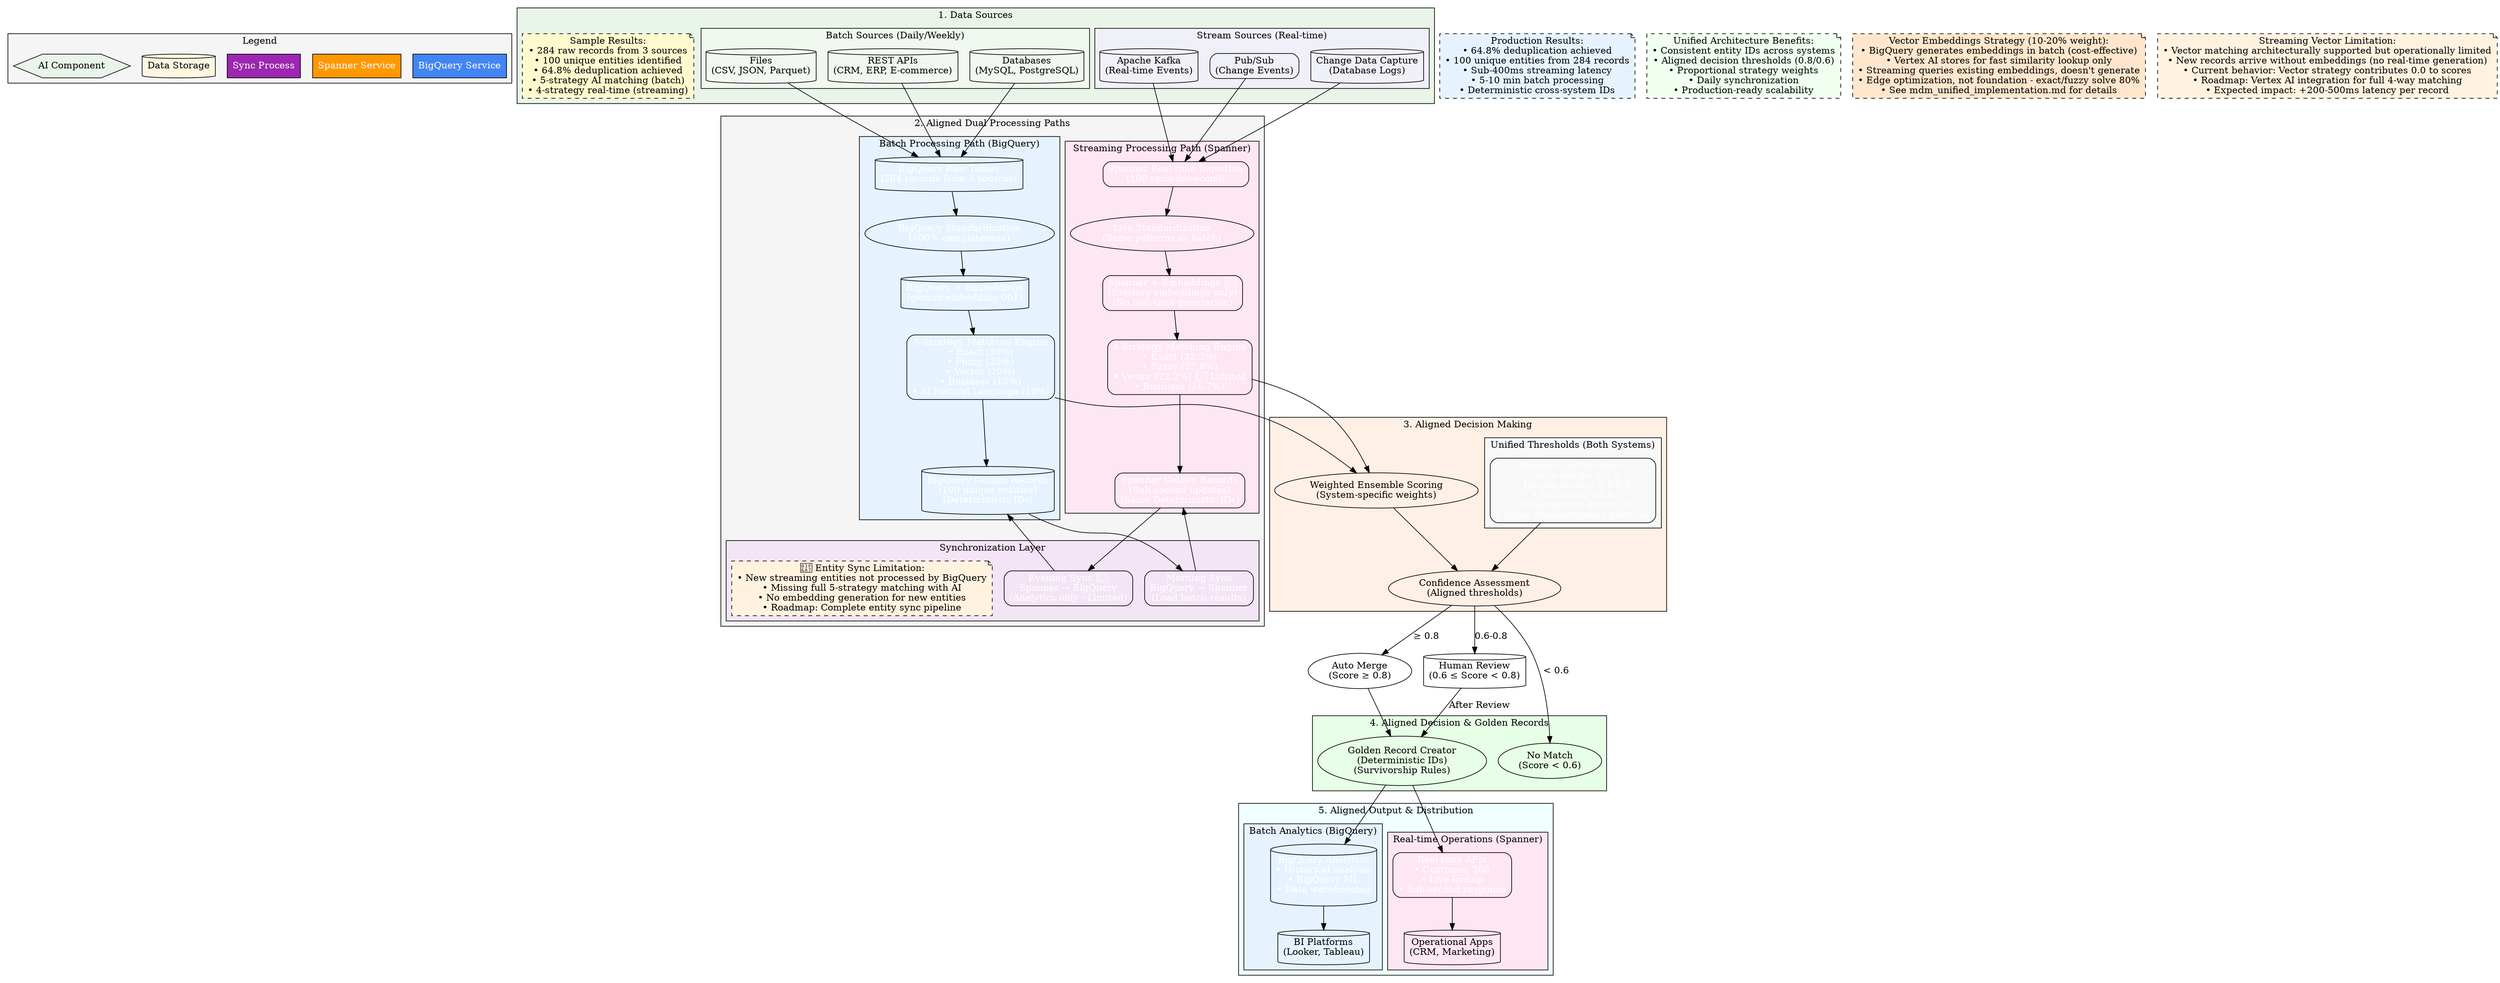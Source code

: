 digraph Unified_MDM_Architecture {
  rankdir=TB;
  node [shape=box, style=rounded];
  compound=true;

  subgraph cluster_legend {
    label = "Legend";
    style=filled;
    fillcolor="#F5F5F5";
    BigQuery_Service [label="BigQuery Service", fillcolor="#4285f4", fontcolor="white", style="filled,solid"];
    Spanner_Service [label="Spanner Service", fillcolor="#ff9800", fontcolor="white", style="filled,solid"];
    Sync_Process [label="Sync Process", fillcolor="#9c27b0", fontcolor="white", style="filled,solid"];
    Data_Storage [label="Data Storage", shape=cylinder, fillcolor="#FFF8E1", style="filled,solid"];
    AI_Component [label="AI Component", shape=hexagon, fillcolor="#E8F5E8", style="filled,solid"];
  }

  subgraph cluster_data_sources {
    label = "1. Data Sources";
    bgcolor="#E8F5E8";

    subgraph cluster_batch_sources {
      label = "Batch Sources (Daily/Weekly)";
      bgcolor="#F0F8F0";
      Files [label="Files\n(CSV, JSON, Parquet)", shape=cylinder, fillcolor="#FFF8E1"];
      APIs [label="REST APIs\n(CRM, ERP, E-commerce)", shape=cylinder, fillcolor="#FFF8E1"];
      Databases [label="Databases\n(MySQL, PostgreSQL)", shape=cylinder, fillcolor="#FFF8E1"];
    }

    subgraph cluster_stream_sources {
      label = "Stream Sources (Real-time)";
      bgcolor="#F0F0F8";
      Kafka [label="Apache Kafka\n(Real-time Events)", shape=cylinder, fillcolor="#FFF8E1"];
      PubSub [label="Pub/Sub\n(Change Events)", fillcolor="#E1F5FE"];
      CDC [label="Change Data Capture\n(Database Logs)", shape=cylinder, fillcolor="#FFF8E1"];
    }

    // Sample entity data with actual results
    Sample_Entity [label="Sample Results:\n• 284 raw records from 3 sources\n• 100 unique entities identified\n• 64.8% deduplication achieved\n• 5-strategy AI matching (batch)\n• 4-strategy real-time (streaming)",
                   shape=note, fillcolor="#FFFACD", style="filled,dashed"];
  }

  subgraph cluster_processing_paths {
    label = "2. Aligned Dual Processing Paths";
    bgcolor="#F5F5F5";

    subgraph cluster_batch_path {
      label = "Batch Processing Path (BigQuery)";
      bgcolor="#E6F3FF";

      // Batch ingestion
      BQ_Raw [label="BigQuery Raw Tables\n(284 records from 3 sources)", shape=cylinder, fillcolor="#4285f4", fontcolor="white"];
      BQ_Standardization [label="BigQuery Standardization\n(100% completeness)", shape=ellipse, fillcolor="#4285f4", fontcolor="white"];
      BQ_Embeddings [label="BigQuery + Embeddings\n(gemini-embedding-001)", shape=cylinder, fillcolor="#4285f4", fontcolor="white"];

      // 5-Strategy Matching
      BQ_5_Strategy [label="5-Strategy Matching Engine\n• Exact (30%)\n• Fuzzy (25%)\n• Vector (20%)\n• Business (15%)\n• AI Natural Language (10%)", fillcolor="#4285f4", fontcolor="white"];

      BQ_Golden [label="BigQuery Golden Records\n(100 unique entities)\n(Deterministic IDs)", shape=cylinder, fillcolor="#4285f4", fontcolor="white"];

      // Flow
      Files -> BQ_Raw;
      APIs -> BQ_Raw;
      Databases -> BQ_Raw;
      BQ_Raw -> BQ_Standardization;
      BQ_Standardization -> BQ_Embeddings;
      BQ_Embeddings -> BQ_5_Strategy;
      BQ_5_Strategy -> BQ_Golden;
    }

    subgraph cluster_stream_path {
      label = "Streaming Processing Path (Spanner)";
      bgcolor="#FFE6F3";

      // Stream ingestion
      SP_Ingest [label="Spanner Real-time Ingestion\n(100 records/second)", fillcolor="#ff9800", fontcolor="white"];
      SP_Standardization [label="Live Standardization\n(Same patterns as batch)", shape=ellipse, fillcolor="#ff9800", fontcolor="white"];
      SP_Embeddings [label="Spanner + Embeddings 🚧\n(Existing embeddings only)\n(No real-time generation)", fillcolor="#ff9800", fontcolor="white"];

      // 4-Strategy Matching (proportionally adjusted)
      SP_4_Strategy [label="4-Strategy Matching Engine\n• Exact (33.3%)\n• Fuzzy (27.8%)\n• Vector (22.2%) 🚧 Limited\n• Business (16.7%)", fillcolor="#ff9800", fontcolor="white"];

      SP_Golden [label="Spanner Golden Records\n(Sub-second updates)\n(Same Deterministic IDs)", fillcolor="#ff9800", fontcolor="white"];

      // Flow
      Kafka -> SP_Ingest;
      PubSub -> SP_Ingest;
      CDC -> SP_Ingest;
      SP_Ingest -> SP_Standardization;
      SP_Standardization -> SP_Embeddings;
      SP_Embeddings -> SP_4_Strategy;
      SP_4_Strategy -> SP_Golden;
    }

    // Synchronization Layer
    subgraph cluster_sync {
      label = "Synchronization Layer";
      bgcolor="#F3E5F5";

      Morning_Sync [label="Morning Sync\nBigQuery → Spanner\n(Load batch results)", fillcolor="#9c27b0", fontcolor="white"];
      Evening_Sync [label="Evening Sync 🚧\nSpanner → BigQuery\n(Analytics only - Limited)", fillcolor="#9c27b0", fontcolor="white"];

      Entity_Sync_Gap [label="🚧 Entity Sync Limitation:\n• New streaming entities not processed by BigQuery\n• Missing full 5-strategy matching with AI\n• No embedding generation for new entities\n• Roadmap: Complete entity sync pipeline",
                       shape=note, fillcolor="#FFF3E0", style="filled,dashed"];

      BQ_Golden -> Morning_Sync;
      Morning_Sync -> SP_Golden;
      SP_Golden -> Evening_Sync;
      Evening_Sync -> BQ_Golden;
    }
  }

  subgraph cluster_unified_matching {
    label = "3. Aligned Decision Making";
    bgcolor="#FFF0E6";

    subgraph cluster_thresholds {
      label = "Unified Thresholds (Both Systems)";
      bgcolor="#F8F8F8";

      Threshold_Config [label="Aligned Configuration:\n• Auto-merge: ≥0.8\n• Human review: 0.6-0.8\n• No match: <0.6\n• Deterministic Entity IDs\n• Same standardization patterns", fillcolor="#2196f3", fontcolor="white"];
    }

    Match_Combiner [label="Weighted Ensemble Scoring\n(System-specific weights)", shape=ellipse, fillcolor="#E0F7FA"];
    Confidence_Scoring [label="Confidence Assessment\n(Aligned thresholds)", shape=ellipse, fillcolor="#E0F7FA"];

    // Connections from both paths
    BQ_5_Strategy -> Match_Combiner;
    SP_4_Strategy -> Match_Combiner;

    Match_Combiner -> Confidence_Scoring;
    Threshold_Config -> Confidence_Scoring;
  }

  subgraph cluster_decision_engine {
    label = "4. Aligned Decision & Golden Records";
    bgcolor="#E6FFE6";

    Auto_Merge [label="Auto Merge\n(Score ≥ 0.8)", shape=ellipse, fillcolor="#90EE90"];
    Human_Review [label="Human Review\n(0.6 ≤ Score < 0.8)", shape=cylinder, fillcolor="#FFB6C1"];
    No_Match [label="No Match\n(Score < 0.6)", shape=ellipse, fillcolor="#FFB6C1"];

    Golden_Record_Creator [label="Golden Record Creator\n(Deterministic IDs)\n(Survivorship Rules)", shape=ellipse, fillcolor="#E0F7FA"];

    Confidence_Scoring -> Auto_Merge [label="≥ 0.8"];
    Confidence_Scoring -> Human_Review [label="0.6-0.8"];
    Confidence_Scoring -> No_Match [label="< 0.6"];
    Auto_Merge -> Golden_Record_Creator;
    Human_Review -> Golden_Record_Creator [label="After Review"];
  }

  subgraph cluster_output {
    label = "5. Aligned Output & Distribution";
    bgcolor="#F0FFFF";

    subgraph cluster_batch_output {
      label = "Batch Analytics (BigQuery)";
      bgcolor="#E6F3FF";

      BQ_Analytics [label="BigQuery Analytics\n• Historical analysis\n• BigQuery ML\n• Data warehousing", shape=cylinder, fillcolor="#4285f4", fontcolor="white"];
      BI_Platform [label="BI Platforms\n(Looker, Tableau)", shape=cylinder, fillcolor="#E8F5E9"];
    }

    subgraph cluster_stream_output {
      label = "Real-time Operations (Spanner)";
      bgcolor="#FFE6F3";

      SP_APIs [label="Real-time APIs\n• Customer 360\n• Live lookup\n• Sub-second response", fillcolor="#ff9800", fontcolor="white"];
      Operational_Apps [label="Operational Apps\n(CRM, Marketing)", shape=cylinder, fillcolor="#E8F5E9"];
    }

    Golden_Record_Creator -> BQ_Analytics;
    Golden_Record_Creator -> SP_APIs;

    BQ_Analytics -> BI_Platform;
    SP_APIs -> Operational_Apps;
  }

  // Production results
  Production_Results [label="Production Results:\n• 64.8% deduplication achieved\n• 100 unique entities from 284 records\n• Sub-400ms streaming latency\n• 5-10 min batch processing\n• Deterministic cross-system IDs",
            shape=note, fillcolor="#E6F3FF", style="filled,dashed"];

  // Aligned architecture benefits
  Architecture_Benefits [label="Unified Architecture Benefits:\n• Consistent entity IDs across systems\n• Aligned decision thresholds (0.8/0.6)\n• Proportional strategy weights\n• Daily synchronization\n• Production-ready scalability",
                   shape=note, fillcolor="#F0FFF0", style="filled,dashed"];

  // Vector Embeddings Architecture Note
  Vector_Embeddings_Note [label="Vector Embeddings Strategy (10-20% weight):\n• BigQuery generates embeddings in batch (cost-effective)\n• Vertex AI stores for fast similarity lookup only\n• Streaming queries existing embeddings, doesn't generate\n• Edge optimization, not foundation - exact/fuzzy solve 80%\n• See mdm_unified_implementation.md for details",
                         shape=note, fillcolor="#FFE6CC", style="filled,dashed"];

  // Streaming Vector Limitation Note
  Streaming_Vector_Note [label="Streaming Vector Limitation:\n• Vector matching architecturally supported but operationally limited\n• New records arrive without embeddings (no real-time generation)\n• Current behavior: Vector strategy contributes 0.0 to scores\n• Roadmap: Vertex AI integration for full 4-way matching\n• Expected impact: +200-500ms latency per record",
                        shape=note, fillcolor="#FFF3E0", style="filled,dashed"];

  // Layout hints (removed conflicting rank constraints for nodes in clusters)
  {rank=same; Auto_Merge; Human_Review}
}
